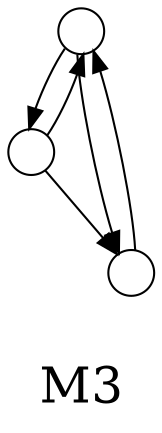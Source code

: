 /*****
GId:110  Count: 858
*****/

digraph G {
  graph [splines=false overlap=false]
  node  [shape=ellipse, width=0.3, height=0.3, label=""]
  0 ;
  1 ;
  2 ;
  0 -> 1;
  0 -> 2;
  1 -> 0;
  1 -> 2;
  2 -> 0;
  label = "\nM3\n";  fontsize=24;
}
